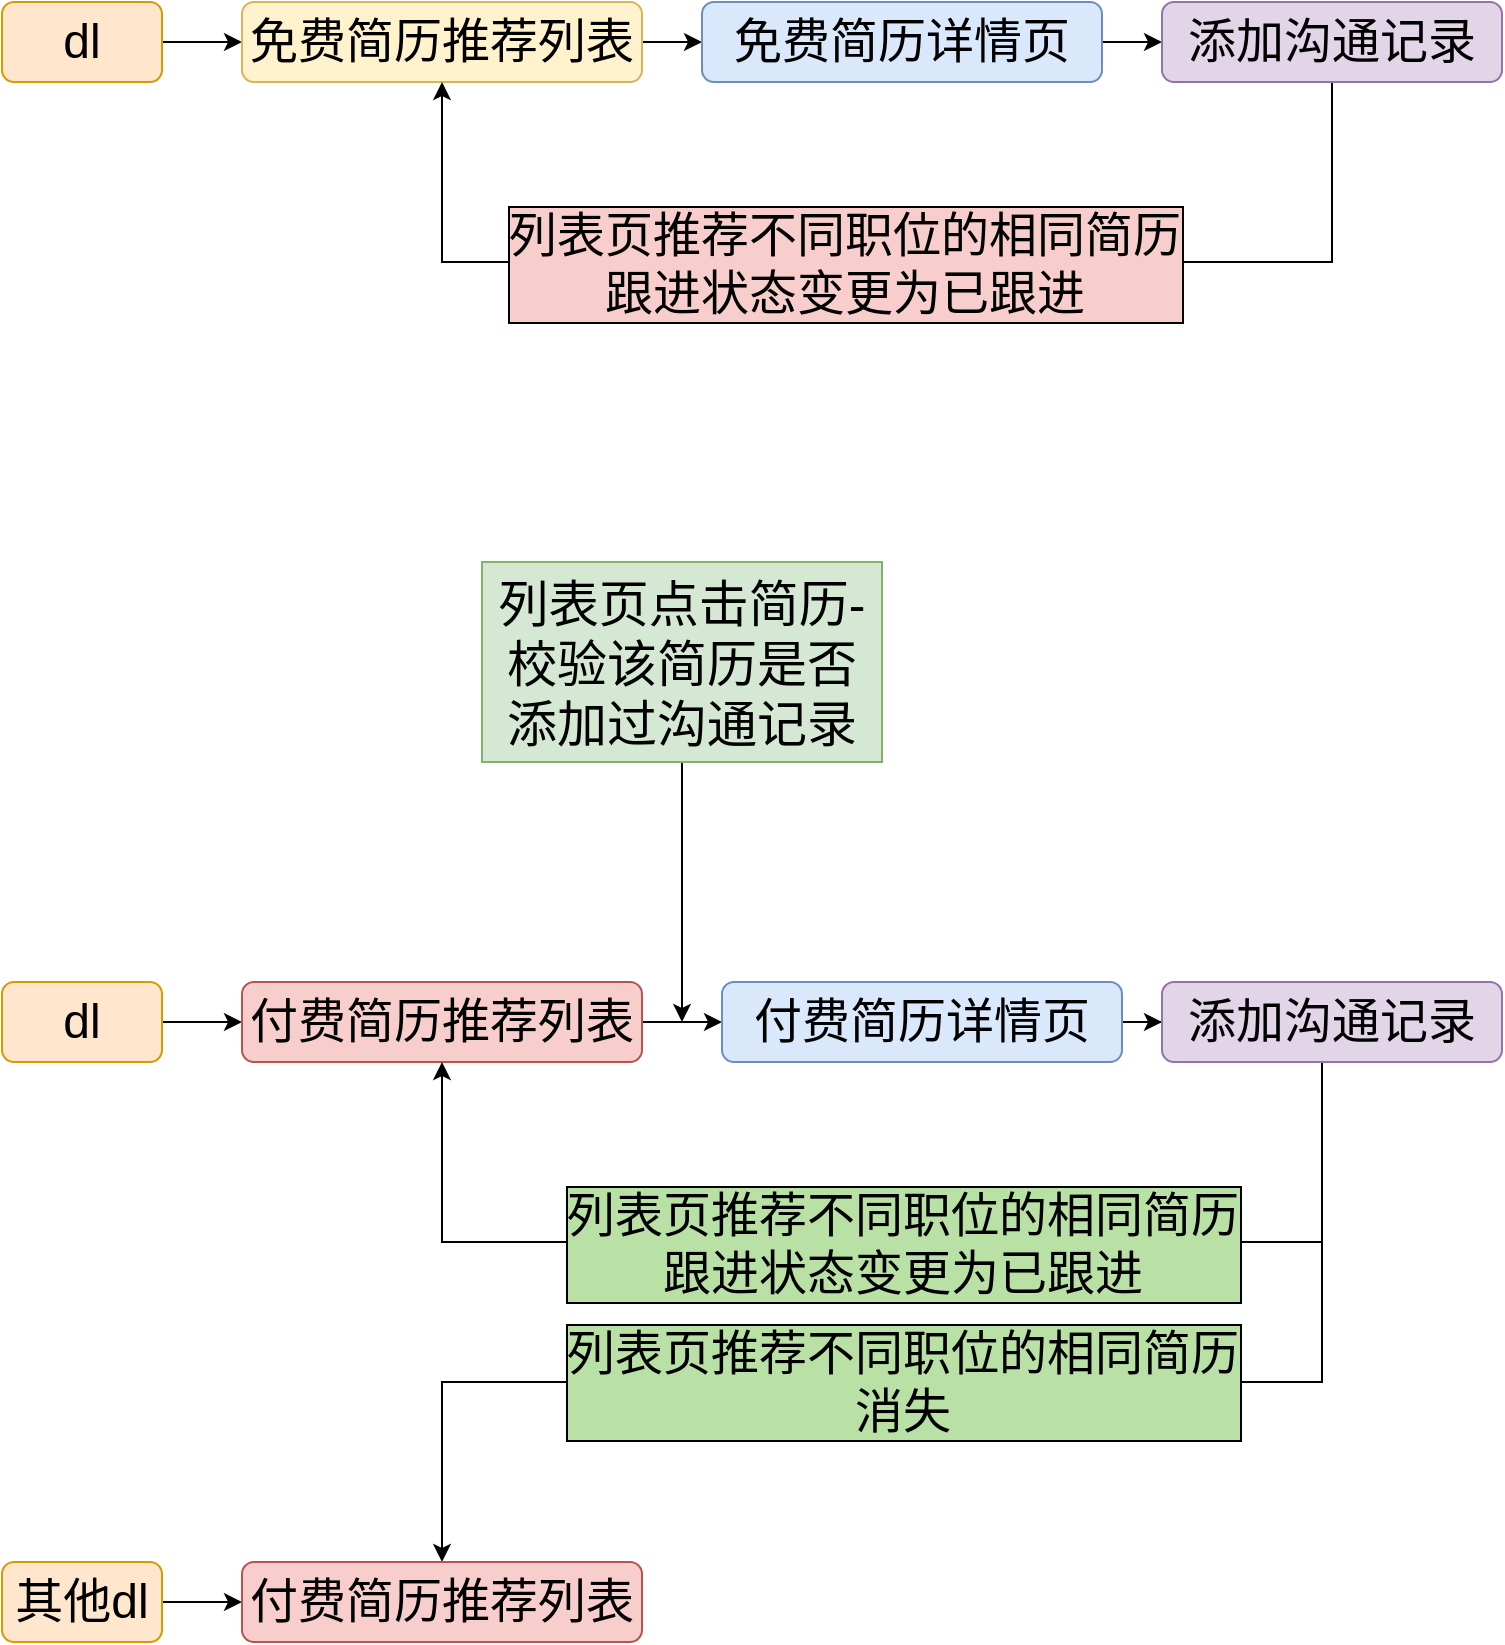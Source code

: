 <mxfile version="20.4.1" type="github">
  <diagram id="sYPm4JJddVuIYyghLmJY" name="第 1 页">
    <mxGraphModel dx="1826" dy="1194" grid="1" gridSize="10" guides="1" tooltips="1" connect="1" arrows="1" fold="1" page="0" pageScale="1" pageWidth="827" pageHeight="1169" math="0" shadow="0">
      <root>
        <mxCell id="0" />
        <mxCell id="1" parent="0" />
        <mxCell id="LWuJ64vNX8WBU4MSDf6A-3" value="" style="edgeStyle=orthogonalEdgeStyle;rounded=0;orthogonalLoop=1;jettySize=auto;html=1;fontSize=24;" edge="1" parent="1" source="LWuJ64vNX8WBU4MSDf6A-1" target="LWuJ64vNX8WBU4MSDf6A-2">
          <mxGeometry relative="1" as="geometry" />
        </mxCell>
        <mxCell id="LWuJ64vNX8WBU4MSDf6A-1" value="dl" style="rounded=1;whiteSpace=wrap;html=1;fontSize=24;fillColor=#ffe6cc;strokeColor=#d79b00;" vertex="1" parent="1">
          <mxGeometry x="-120" y="-160" width="80" height="40" as="geometry" />
        </mxCell>
        <mxCell id="LWuJ64vNX8WBU4MSDf6A-5" value="" style="edgeStyle=orthogonalEdgeStyle;rounded=0;orthogonalLoop=1;jettySize=auto;html=1;fontSize=24;" edge="1" parent="1" source="LWuJ64vNX8WBU4MSDf6A-2" target="LWuJ64vNX8WBU4MSDf6A-4">
          <mxGeometry relative="1" as="geometry" />
        </mxCell>
        <mxCell id="LWuJ64vNX8WBU4MSDf6A-2" value="免费简历推荐列表" style="rounded=1;whiteSpace=wrap;html=1;fontSize=24;fillColor=#fff2cc;strokeColor=#d6b656;" vertex="1" parent="1">
          <mxGeometry y="-160" width="200" height="40" as="geometry" />
        </mxCell>
        <mxCell id="LWuJ64vNX8WBU4MSDf6A-7" value="" style="edgeStyle=orthogonalEdgeStyle;rounded=0;orthogonalLoop=1;jettySize=auto;html=1;fontSize=24;" edge="1" parent="1" source="LWuJ64vNX8WBU4MSDf6A-4" target="LWuJ64vNX8WBU4MSDf6A-6">
          <mxGeometry relative="1" as="geometry" />
        </mxCell>
        <mxCell id="LWuJ64vNX8WBU4MSDf6A-4" value="免费简历详情页" style="rounded=1;whiteSpace=wrap;html=1;fontSize=24;fillColor=#dae8fc;strokeColor=#6c8ebf;" vertex="1" parent="1">
          <mxGeometry x="230" y="-160" width="200" height="40" as="geometry" />
        </mxCell>
        <mxCell id="LWuJ64vNX8WBU4MSDf6A-21" style="edgeStyle=orthogonalEdgeStyle;rounded=0;orthogonalLoop=1;jettySize=auto;html=1;entryX=0.5;entryY=1;entryDx=0;entryDy=0;fontSize=24;" edge="1" parent="1" source="LWuJ64vNX8WBU4MSDf6A-6" target="LWuJ64vNX8WBU4MSDf6A-2">
          <mxGeometry relative="1" as="geometry">
            <Array as="points">
              <mxPoint x="545" y="-30" />
              <mxPoint x="100" y="-30" />
            </Array>
          </mxGeometry>
        </mxCell>
        <mxCell id="LWuJ64vNX8WBU4MSDf6A-22" value="列表页推荐不同职位的相同简历&lt;br&gt;跟进状态变更为已跟进" style="edgeLabel;html=1;align=center;verticalAlign=middle;resizable=0;points=[];fontSize=24;labelBorderColor=#000000;labelBackgroundColor=#F8CECC;" vertex="1" connectable="0" parent="LWuJ64vNX8WBU4MSDf6A-21">
          <mxGeometry x="0.069" y="1" relative="1" as="geometry">
            <mxPoint as="offset" />
          </mxGeometry>
        </mxCell>
        <mxCell id="LWuJ64vNX8WBU4MSDf6A-6" value="添加沟通记录" style="rounded=1;whiteSpace=wrap;html=1;fontSize=24;fillColor=#e1d5e7;strokeColor=#9673a6;" vertex="1" parent="1">
          <mxGeometry x="460" y="-160" width="170" height="40" as="geometry" />
        </mxCell>
        <mxCell id="LWuJ64vNX8WBU4MSDf6A-32" value="" style="edgeStyle=orthogonalEdgeStyle;rounded=0;orthogonalLoop=1;jettySize=auto;html=1;fontSize=24;" edge="1" parent="1" source="LWuJ64vNX8WBU4MSDf6A-33" target="LWuJ64vNX8WBU4MSDf6A-35">
          <mxGeometry relative="1" as="geometry" />
        </mxCell>
        <mxCell id="LWuJ64vNX8WBU4MSDf6A-33" value="dl" style="rounded=1;whiteSpace=wrap;html=1;fontSize=24;fillColor=#ffe6cc;strokeColor=#d79b00;" vertex="1" parent="1">
          <mxGeometry x="-120" y="330" width="80" height="40" as="geometry" />
        </mxCell>
        <mxCell id="LWuJ64vNX8WBU4MSDf6A-34" value="" style="edgeStyle=orthogonalEdgeStyle;rounded=0;orthogonalLoop=1;jettySize=auto;html=1;fontSize=24;" edge="1" parent="1" source="LWuJ64vNX8WBU4MSDf6A-35" target="LWuJ64vNX8WBU4MSDf6A-37">
          <mxGeometry relative="1" as="geometry" />
        </mxCell>
        <mxCell id="LWuJ64vNX8WBU4MSDf6A-35" value="付费简历推荐列表" style="rounded=1;whiteSpace=wrap;html=1;fontSize=24;fillColor=#f8cecc;strokeColor=#b85450;" vertex="1" parent="1">
          <mxGeometry y="330" width="200" height="40" as="geometry" />
        </mxCell>
        <mxCell id="LWuJ64vNX8WBU4MSDf6A-36" value="" style="edgeStyle=orthogonalEdgeStyle;rounded=0;orthogonalLoop=1;jettySize=auto;html=1;fontSize=24;" edge="1" parent="1" source="LWuJ64vNX8WBU4MSDf6A-37" target="LWuJ64vNX8WBU4MSDf6A-40">
          <mxGeometry relative="1" as="geometry" />
        </mxCell>
        <mxCell id="LWuJ64vNX8WBU4MSDf6A-37" value="付费简历详情页" style="rounded=1;whiteSpace=wrap;html=1;fontSize=24;fillColor=#dae8fc;strokeColor=#6c8ebf;" vertex="1" parent="1">
          <mxGeometry x="240" y="330" width="200" height="40" as="geometry" />
        </mxCell>
        <mxCell id="LWuJ64vNX8WBU4MSDf6A-38" style="edgeStyle=orthogonalEdgeStyle;rounded=0;orthogonalLoop=1;jettySize=auto;html=1;entryX=0.5;entryY=1;entryDx=0;entryDy=0;fontSize=24;" edge="1" parent="1" source="LWuJ64vNX8WBU4MSDf6A-40" target="LWuJ64vNX8WBU4MSDf6A-35">
          <mxGeometry relative="1" as="geometry">
            <Array as="points">
              <mxPoint x="540" y="460" />
              <mxPoint x="100" y="460" />
            </Array>
          </mxGeometry>
        </mxCell>
        <mxCell id="LWuJ64vNX8WBU4MSDf6A-39" value="列表页推荐不同职位的相同简历&lt;br&gt;跟进状态变更为已跟进" style="edgeLabel;html=1;align=center;verticalAlign=middle;resizable=0;points=[];fontSize=24;labelBorderColor=#000000;labelBackgroundColor=#B9E0A5;" vertex="1" connectable="0" parent="LWuJ64vNX8WBU4MSDf6A-38">
          <mxGeometry x="0.069" y="1" relative="1" as="geometry">
            <mxPoint x="31" as="offset" />
          </mxGeometry>
        </mxCell>
        <mxCell id="LWuJ64vNX8WBU4MSDf6A-46" style="edgeStyle=orthogonalEdgeStyle;rounded=0;orthogonalLoop=1;jettySize=auto;html=1;fontSize=24;entryX=0.5;entryY=0;entryDx=0;entryDy=0;" edge="1" parent="1" target="LWuJ64vNX8WBU4MSDf6A-44">
          <mxGeometry relative="1" as="geometry">
            <mxPoint x="590" y="370" as="sourcePoint" />
            <mxPoint x="140" y="707" as="targetPoint" />
            <Array as="points">
              <mxPoint x="540" y="370" />
              <mxPoint x="540" y="530" />
              <mxPoint x="100" y="530" />
            </Array>
          </mxGeometry>
        </mxCell>
        <mxCell id="LWuJ64vNX8WBU4MSDf6A-47" value="&lt;span style=&quot;&quot;&gt;列表页推荐不同职位的相同简历&lt;/span&gt;&lt;br&gt;消失" style="edgeLabel;html=1;align=center;verticalAlign=middle;resizable=0;points=[];fontSize=24;labelBorderColor=default;labelBackgroundColor=#B9E0A5;" vertex="1" connectable="0" parent="LWuJ64vNX8WBU4MSDf6A-46">
          <mxGeometry x="0.236" y="3" relative="1" as="geometry">
            <mxPoint x="37" y="-3" as="offset" />
          </mxGeometry>
        </mxCell>
        <mxCell id="LWuJ64vNX8WBU4MSDf6A-40" value="添加沟通记录" style="rounded=1;whiteSpace=wrap;html=1;fontSize=24;fillColor=#e1d5e7;strokeColor=#9673a6;" vertex="1" parent="1">
          <mxGeometry x="460" y="330" width="170" height="40" as="geometry" />
        </mxCell>
        <mxCell id="LWuJ64vNX8WBU4MSDf6A-45" style="edgeStyle=orthogonalEdgeStyle;rounded=0;orthogonalLoop=1;jettySize=auto;html=1;entryX=0;entryY=0.5;entryDx=0;entryDy=0;fontSize=24;" edge="1" parent="1" source="LWuJ64vNX8WBU4MSDf6A-41" target="LWuJ64vNX8WBU4MSDf6A-44">
          <mxGeometry relative="1" as="geometry" />
        </mxCell>
        <mxCell id="LWuJ64vNX8WBU4MSDf6A-41" value="其他dl" style="rounded=1;whiteSpace=wrap;html=1;fontSize=24;fillColor=#ffe6cc;strokeColor=#d79b00;" vertex="1" parent="1">
          <mxGeometry x="-120" y="620" width="80" height="40" as="geometry" />
        </mxCell>
        <mxCell id="LWuJ64vNX8WBU4MSDf6A-44" value="付费简历推荐列表" style="rounded=1;whiteSpace=wrap;html=1;fontSize=24;fillColor=#f8cecc;strokeColor=#b85450;" vertex="1" parent="1">
          <mxGeometry y="620" width="200" height="40" as="geometry" />
        </mxCell>
        <mxCell id="LWuJ64vNX8WBU4MSDf6A-53" style="edgeStyle=orthogonalEdgeStyle;rounded=0;orthogonalLoop=1;jettySize=auto;html=1;fontSize=25;" edge="1" parent="1" source="LWuJ64vNX8WBU4MSDf6A-48">
          <mxGeometry relative="1" as="geometry">
            <mxPoint x="220" y="350" as="targetPoint" />
            <Array as="points">
              <mxPoint x="220" y="290" />
              <mxPoint x="220" y="290" />
            </Array>
          </mxGeometry>
        </mxCell>
        <mxCell id="LWuJ64vNX8WBU4MSDf6A-48" value="列表页点击简历-校验该简历是否添加过沟通记录" style="rounded=0;whiteSpace=wrap;html=1;labelBackgroundColor=#D5E8D4;labelBorderColor=none;fontSize=25;fillColor=#d5e8d4;strokeColor=#82b366;" vertex="1" parent="1">
          <mxGeometry x="120" y="120" width="200" height="100" as="geometry" />
        </mxCell>
      </root>
    </mxGraphModel>
  </diagram>
</mxfile>
